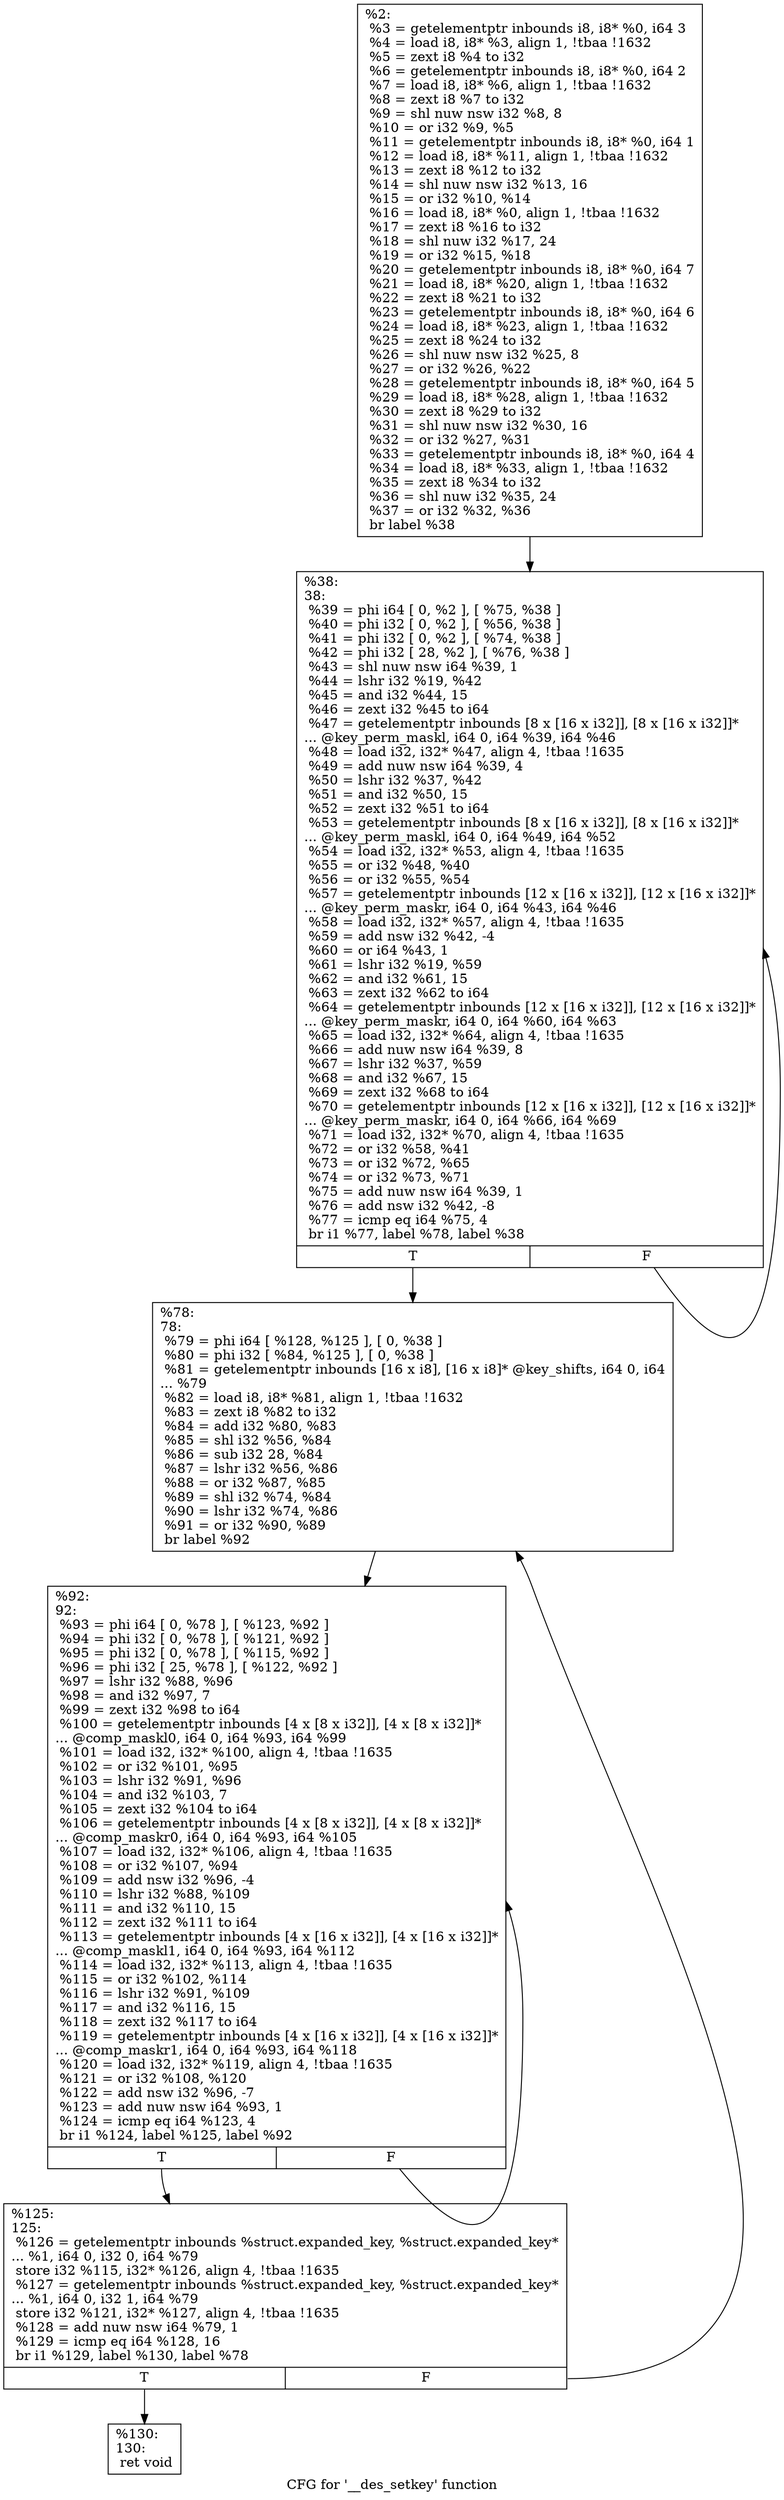 digraph "CFG for '__des_setkey' function" {
	label="CFG for '__des_setkey' function";

	Node0x165ef90 [shape=record,label="{%2:\l  %3 = getelementptr inbounds i8, i8* %0, i64 3\l  %4 = load i8, i8* %3, align 1, !tbaa !1632\l  %5 = zext i8 %4 to i32\l  %6 = getelementptr inbounds i8, i8* %0, i64 2\l  %7 = load i8, i8* %6, align 1, !tbaa !1632\l  %8 = zext i8 %7 to i32\l  %9 = shl nuw nsw i32 %8, 8\l  %10 = or i32 %9, %5\l  %11 = getelementptr inbounds i8, i8* %0, i64 1\l  %12 = load i8, i8* %11, align 1, !tbaa !1632\l  %13 = zext i8 %12 to i32\l  %14 = shl nuw nsw i32 %13, 16\l  %15 = or i32 %10, %14\l  %16 = load i8, i8* %0, align 1, !tbaa !1632\l  %17 = zext i8 %16 to i32\l  %18 = shl nuw i32 %17, 24\l  %19 = or i32 %15, %18\l  %20 = getelementptr inbounds i8, i8* %0, i64 7\l  %21 = load i8, i8* %20, align 1, !tbaa !1632\l  %22 = zext i8 %21 to i32\l  %23 = getelementptr inbounds i8, i8* %0, i64 6\l  %24 = load i8, i8* %23, align 1, !tbaa !1632\l  %25 = zext i8 %24 to i32\l  %26 = shl nuw nsw i32 %25, 8\l  %27 = or i32 %26, %22\l  %28 = getelementptr inbounds i8, i8* %0, i64 5\l  %29 = load i8, i8* %28, align 1, !tbaa !1632\l  %30 = zext i8 %29 to i32\l  %31 = shl nuw nsw i32 %30, 16\l  %32 = or i32 %27, %31\l  %33 = getelementptr inbounds i8, i8* %0, i64 4\l  %34 = load i8, i8* %33, align 1, !tbaa !1632\l  %35 = zext i8 %34 to i32\l  %36 = shl nuw i32 %35, 24\l  %37 = or i32 %32, %36\l  br label %38\l}"];
	Node0x165ef90 -> Node0x165f080;
	Node0x165f080 [shape=record,label="{%38:\l38:                                               \l  %39 = phi i64 [ 0, %2 ], [ %75, %38 ]\l  %40 = phi i32 [ 0, %2 ], [ %56, %38 ]\l  %41 = phi i32 [ 0, %2 ], [ %74, %38 ]\l  %42 = phi i32 [ 28, %2 ], [ %76, %38 ]\l  %43 = shl nuw nsw i64 %39, 1\l  %44 = lshr i32 %19, %42\l  %45 = and i32 %44, 15\l  %46 = zext i32 %45 to i64\l  %47 = getelementptr inbounds [8 x [16 x i32]], [8 x [16 x i32]]*\l... @key_perm_maskl, i64 0, i64 %39, i64 %46\l  %48 = load i32, i32* %47, align 4, !tbaa !1635\l  %49 = add nuw nsw i64 %39, 4\l  %50 = lshr i32 %37, %42\l  %51 = and i32 %50, 15\l  %52 = zext i32 %51 to i64\l  %53 = getelementptr inbounds [8 x [16 x i32]], [8 x [16 x i32]]*\l... @key_perm_maskl, i64 0, i64 %49, i64 %52\l  %54 = load i32, i32* %53, align 4, !tbaa !1635\l  %55 = or i32 %48, %40\l  %56 = or i32 %55, %54\l  %57 = getelementptr inbounds [12 x [16 x i32]], [12 x [16 x i32]]*\l... @key_perm_maskr, i64 0, i64 %43, i64 %46\l  %58 = load i32, i32* %57, align 4, !tbaa !1635\l  %59 = add nsw i32 %42, -4\l  %60 = or i64 %43, 1\l  %61 = lshr i32 %19, %59\l  %62 = and i32 %61, 15\l  %63 = zext i32 %62 to i64\l  %64 = getelementptr inbounds [12 x [16 x i32]], [12 x [16 x i32]]*\l... @key_perm_maskr, i64 0, i64 %60, i64 %63\l  %65 = load i32, i32* %64, align 4, !tbaa !1635\l  %66 = add nuw nsw i64 %39, 8\l  %67 = lshr i32 %37, %59\l  %68 = and i32 %67, 15\l  %69 = zext i32 %68 to i64\l  %70 = getelementptr inbounds [12 x [16 x i32]], [12 x [16 x i32]]*\l... @key_perm_maskr, i64 0, i64 %66, i64 %69\l  %71 = load i32, i32* %70, align 4, !tbaa !1635\l  %72 = or i32 %58, %41\l  %73 = or i32 %72, %65\l  %74 = or i32 %73, %71\l  %75 = add nuw nsw i64 %39, 1\l  %76 = add nsw i32 %42, -8\l  %77 = icmp eq i64 %75, 4\l  br i1 %77, label %78, label %38\l|{<s0>T|<s1>F}}"];
	Node0x165f080:s0 -> Node0x165f0d0;
	Node0x165f080:s1 -> Node0x165f080;
	Node0x165f0d0 [shape=record,label="{%78:\l78:                                               \l  %79 = phi i64 [ %128, %125 ], [ 0, %38 ]\l  %80 = phi i32 [ %84, %125 ], [ 0, %38 ]\l  %81 = getelementptr inbounds [16 x i8], [16 x i8]* @key_shifts, i64 0, i64\l... %79\l  %82 = load i8, i8* %81, align 1, !tbaa !1632\l  %83 = zext i8 %82 to i32\l  %84 = add i32 %80, %83\l  %85 = shl i32 %56, %84\l  %86 = sub i32 28, %84\l  %87 = lshr i32 %56, %86\l  %88 = or i32 %87, %85\l  %89 = shl i32 %74, %84\l  %90 = lshr i32 %74, %86\l  %91 = or i32 %90, %89\l  br label %92\l}"];
	Node0x165f0d0 -> Node0x165f120;
	Node0x165f120 [shape=record,label="{%92:\l92:                                               \l  %93 = phi i64 [ 0, %78 ], [ %123, %92 ]\l  %94 = phi i32 [ 0, %78 ], [ %121, %92 ]\l  %95 = phi i32 [ 0, %78 ], [ %115, %92 ]\l  %96 = phi i32 [ 25, %78 ], [ %122, %92 ]\l  %97 = lshr i32 %88, %96\l  %98 = and i32 %97, 7\l  %99 = zext i32 %98 to i64\l  %100 = getelementptr inbounds [4 x [8 x i32]], [4 x [8 x i32]]*\l... @comp_maskl0, i64 0, i64 %93, i64 %99\l  %101 = load i32, i32* %100, align 4, !tbaa !1635\l  %102 = or i32 %101, %95\l  %103 = lshr i32 %91, %96\l  %104 = and i32 %103, 7\l  %105 = zext i32 %104 to i64\l  %106 = getelementptr inbounds [4 x [8 x i32]], [4 x [8 x i32]]*\l... @comp_maskr0, i64 0, i64 %93, i64 %105\l  %107 = load i32, i32* %106, align 4, !tbaa !1635\l  %108 = or i32 %107, %94\l  %109 = add nsw i32 %96, -4\l  %110 = lshr i32 %88, %109\l  %111 = and i32 %110, 15\l  %112 = zext i32 %111 to i64\l  %113 = getelementptr inbounds [4 x [16 x i32]], [4 x [16 x i32]]*\l... @comp_maskl1, i64 0, i64 %93, i64 %112\l  %114 = load i32, i32* %113, align 4, !tbaa !1635\l  %115 = or i32 %102, %114\l  %116 = lshr i32 %91, %109\l  %117 = and i32 %116, 15\l  %118 = zext i32 %117 to i64\l  %119 = getelementptr inbounds [4 x [16 x i32]], [4 x [16 x i32]]*\l... @comp_maskr1, i64 0, i64 %93, i64 %118\l  %120 = load i32, i32* %119, align 4, !tbaa !1635\l  %121 = or i32 %108, %120\l  %122 = add nsw i32 %96, -7\l  %123 = add nuw nsw i64 %93, 1\l  %124 = icmp eq i64 %123, 4\l  br i1 %124, label %125, label %92\l|{<s0>T|<s1>F}}"];
	Node0x165f120:s0 -> Node0x165f170;
	Node0x165f120:s1 -> Node0x165f120;
	Node0x165f170 [shape=record,label="{%125:\l125:                                              \l  %126 = getelementptr inbounds %struct.expanded_key, %struct.expanded_key*\l... %1, i64 0, i32 0, i64 %79\l  store i32 %115, i32* %126, align 4, !tbaa !1635\l  %127 = getelementptr inbounds %struct.expanded_key, %struct.expanded_key*\l... %1, i64 0, i32 1, i64 %79\l  store i32 %121, i32* %127, align 4, !tbaa !1635\l  %128 = add nuw nsw i64 %79, 1\l  %129 = icmp eq i64 %128, 16\l  br i1 %129, label %130, label %78\l|{<s0>T|<s1>F}}"];
	Node0x165f170:s0 -> Node0x165f1c0;
	Node0x165f170:s1 -> Node0x165f0d0;
	Node0x165f1c0 [shape=record,label="{%130:\l130:                                              \l  ret void\l}"];
}
